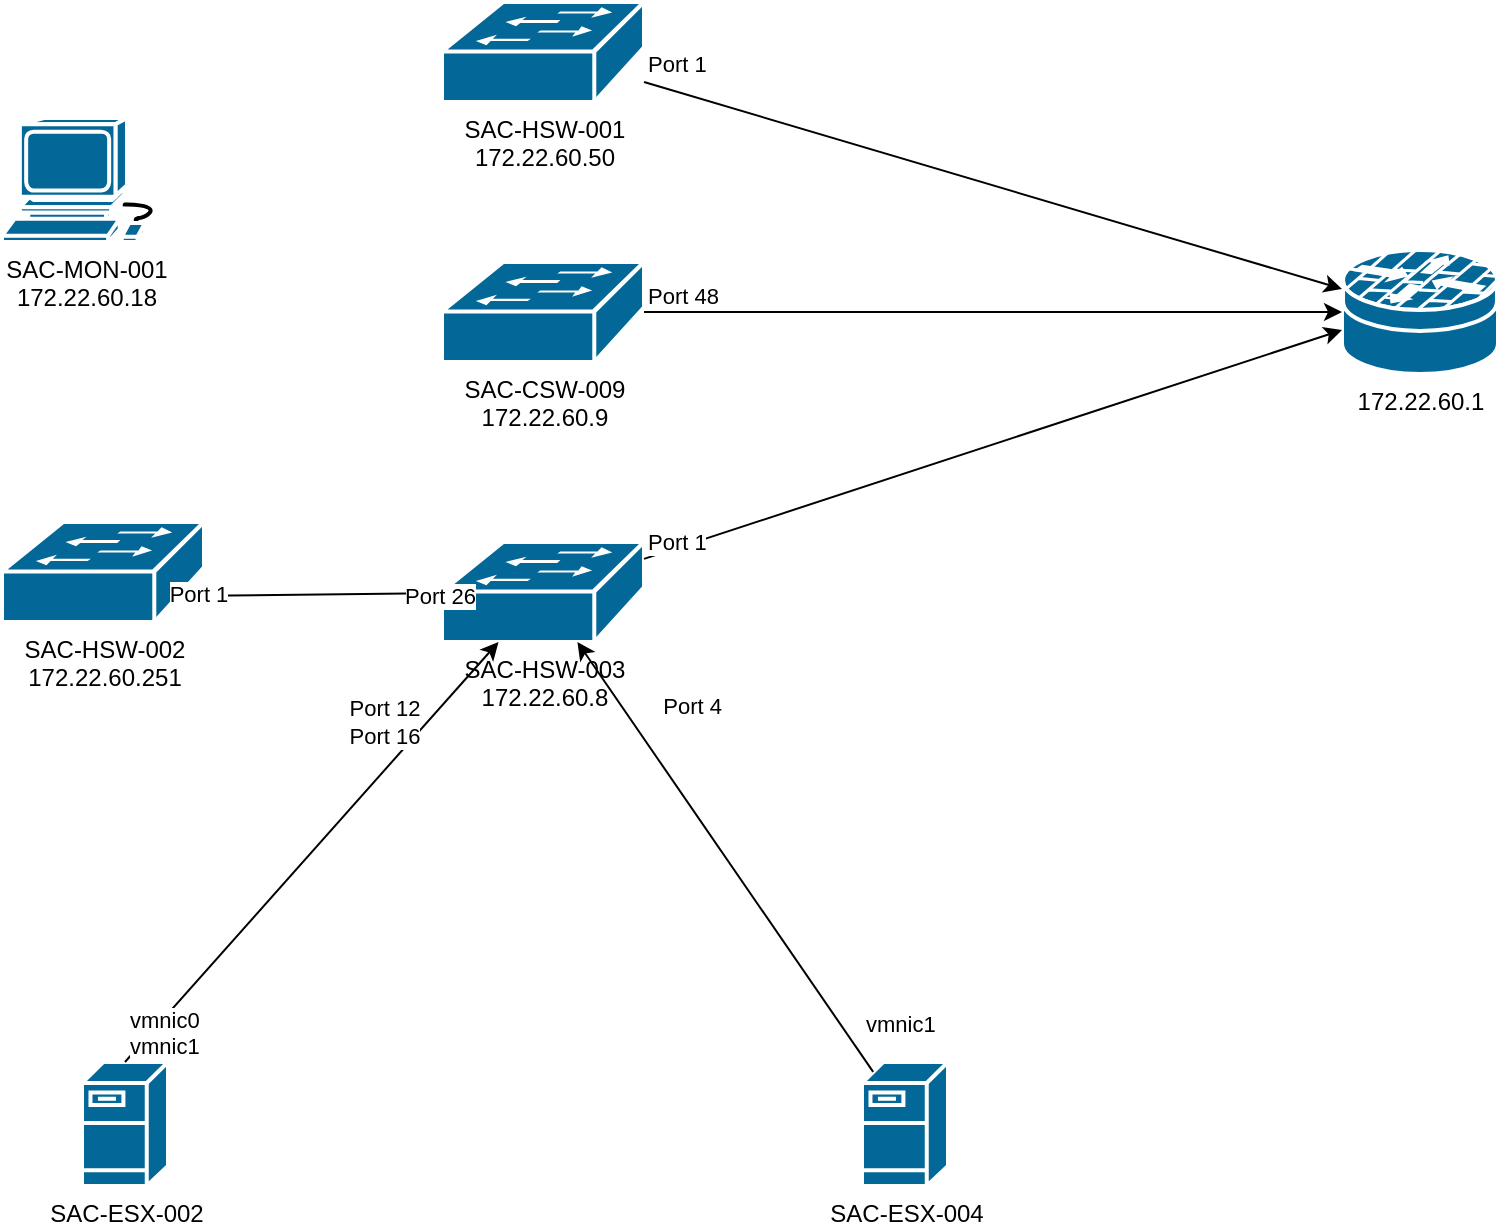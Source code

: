 <mxfile version="17.1.3" type="github">
  <diagram name="Page-1" id="c37626ed-c26b-45fb-9056-f9ebc6bb27b6">
    <mxGraphModel dx="1313" dy="793" grid="1" gridSize="10" guides="1" tooltips="1" connect="1" arrows="1" fold="1" page="1" pageScale="1" pageWidth="1100" pageHeight="850" background="none" math="0" shadow="0">
      <root>
        <mxCell id="0" />
        <mxCell id="1" parent="0" />
        <mxCell id="LEgBM_eSh59DEeIALDFT-1" value="172.22.60.1" style="shape=mxgraph.cisco.security.router_firewall;sketch=0;html=1;pointerEvents=1;dashed=0;fillColor=#036897;strokeColor=#ffffff;strokeWidth=2;verticalLabelPosition=bottom;verticalAlign=top;align=center;outlineConnect=0;" vertex="1" parent="1">
          <mxGeometry x="840" y="164" width="78" height="62" as="geometry" />
        </mxCell>
        <mxCell id="LEgBM_eSh59DEeIALDFT-5" value="SAC-HSW-001&lt;br&gt;172.22.60.50" style="shape=mxgraph.cisco.switches.workgroup_switch;sketch=0;html=1;pointerEvents=1;dashed=0;fillColor=#036897;strokeColor=#ffffff;strokeWidth=2;verticalLabelPosition=bottom;verticalAlign=top;align=center;outlineConnect=0;" vertex="1" parent="1">
          <mxGeometry x="390" y="40" width="101" height="50" as="geometry" />
        </mxCell>
        <mxCell id="LEgBM_eSh59DEeIALDFT-6" value="SAC-CSW-009&lt;br&gt;172.22.60.9" style="shape=mxgraph.cisco.switches.workgroup_switch;sketch=0;html=1;pointerEvents=1;dashed=0;fillColor=#036897;strokeColor=#ffffff;strokeWidth=2;verticalLabelPosition=bottom;verticalAlign=top;align=center;outlineConnect=0;" vertex="1" parent="1">
          <mxGeometry x="390" y="170" width="101" height="50" as="geometry" />
        </mxCell>
        <mxCell id="LEgBM_eSh59DEeIALDFT-7" value="SAC-HSW-003&lt;br&gt;172.22.60.8" style="shape=mxgraph.cisco.switches.workgroup_switch;sketch=0;html=1;pointerEvents=1;dashed=0;fillColor=#036897;strokeColor=#ffffff;strokeWidth=2;verticalLabelPosition=bottom;verticalAlign=top;align=center;outlineConnect=0;" vertex="1" parent="1">
          <mxGeometry x="390" y="310" width="101" height="50" as="geometry" />
        </mxCell>
        <mxCell id="LEgBM_eSh59DEeIALDFT-8" value="SAC-HSW-002&lt;br&gt;172.22.60.251" style="shape=mxgraph.cisco.switches.workgroup_switch;sketch=0;html=1;pointerEvents=1;dashed=0;fillColor=#036897;strokeColor=#ffffff;strokeWidth=2;verticalLabelPosition=bottom;verticalAlign=top;align=center;outlineConnect=0;" vertex="1" parent="1">
          <mxGeometry x="170" y="300" width="101" height="50" as="geometry" />
        </mxCell>
        <mxCell id="LEgBM_eSh59DEeIALDFT-15" value="" style="endArrow=classic;html=1;rounded=0;" edge="1" parent="1" source="LEgBM_eSh59DEeIALDFT-5" target="LEgBM_eSh59DEeIALDFT-1">
          <mxGeometry relative="1" as="geometry">
            <mxPoint x="300" y="170" as="sourcePoint" />
            <mxPoint x="490" y="170" as="targetPoint" />
          </mxGeometry>
        </mxCell>
        <mxCell id="LEgBM_eSh59DEeIALDFT-17" value="Port 1" style="edgeLabel;resizable=0;html=1;align=left;verticalAlign=bottom;" connectable="0" vertex="1" parent="LEgBM_eSh59DEeIALDFT-15">
          <mxGeometry x="-1" relative="1" as="geometry" />
        </mxCell>
        <mxCell id="LEgBM_eSh59DEeIALDFT-19" value="" style="endArrow=classic;html=1;rounded=0;entryX=0;entryY=0.645;entryDx=0;entryDy=0;entryPerimeter=0;" edge="1" parent="1" source="LEgBM_eSh59DEeIALDFT-7" target="LEgBM_eSh59DEeIALDFT-1">
          <mxGeometry relative="1" as="geometry">
            <mxPoint x="220" y="390" as="sourcePoint" />
            <mxPoint x="380" y="390" as="targetPoint" />
          </mxGeometry>
        </mxCell>
        <mxCell id="LEgBM_eSh59DEeIALDFT-21" value="Port 1" style="edgeLabel;resizable=0;html=1;align=left;verticalAlign=bottom;" connectable="0" vertex="1" parent="LEgBM_eSh59DEeIALDFT-19">
          <mxGeometry x="-1" relative="1" as="geometry" />
        </mxCell>
        <mxCell id="LEgBM_eSh59DEeIALDFT-23" value="" style="endArrow=classic;html=1;rounded=0;exitX=0.87;exitY=0.74;exitDx=0;exitDy=0;exitPerimeter=0;" edge="1" parent="1" source="LEgBM_eSh59DEeIALDFT-8" target="LEgBM_eSh59DEeIALDFT-7">
          <mxGeometry relative="1" as="geometry">
            <mxPoint x="160" y="270" as="sourcePoint" />
            <mxPoint x="200" y="360" as="targetPoint" />
          </mxGeometry>
        </mxCell>
        <mxCell id="LEgBM_eSh59DEeIALDFT-26" value="Port 26" style="edgeLabel;resizable=0;html=1;align=right;verticalAlign=bottom;" connectable="0" vertex="1" parent="LEgBM_eSh59DEeIALDFT-23">
          <mxGeometry x="1" relative="1" as="geometry">
            <mxPoint x="18" y="10" as="offset" />
          </mxGeometry>
        </mxCell>
        <mxCell id="LEgBM_eSh59DEeIALDFT-28" value="Port 1" style="edgeLabel;html=1;align=center;verticalAlign=middle;resizable=0;points=[];" vertex="1" connectable="0" parent="LEgBM_eSh59DEeIALDFT-23">
          <mxGeometry x="-0.857" y="1" relative="1" as="geometry">
            <mxPoint as="offset" />
          </mxGeometry>
        </mxCell>
        <mxCell id="LEgBM_eSh59DEeIALDFT-33" value="SAC-MON-001&lt;br&gt;172.22.60.18" style="shape=mxgraph.cisco.computers_and_peripherals.workstation;sketch=0;html=1;pointerEvents=1;dashed=0;fillColor=#036897;strokeColor=#ffffff;strokeWidth=2;verticalLabelPosition=bottom;verticalAlign=top;align=center;outlineConnect=0;" vertex="1" parent="1">
          <mxGeometry x="170" y="98" width="83" height="62" as="geometry" />
        </mxCell>
        <mxCell id="LEgBM_eSh59DEeIALDFT-34" value="" style="endArrow=classic;html=1;rounded=0;entryX=0;entryY=0.5;entryDx=0;entryDy=0;entryPerimeter=0;" edge="1" parent="1" source="LEgBM_eSh59DEeIALDFT-6" target="LEgBM_eSh59DEeIALDFT-1">
          <mxGeometry relative="1" as="geometry">
            <mxPoint x="501" y="163.691" as="sourcePoint" />
            <mxPoint x="780" y="297" as="targetPoint" />
          </mxGeometry>
        </mxCell>
        <mxCell id="LEgBM_eSh59DEeIALDFT-35" value="Port 48" style="edgeLabel;resizable=0;html=1;align=left;verticalAlign=bottom;" connectable="0" vertex="1" parent="LEgBM_eSh59DEeIALDFT-34">
          <mxGeometry x="-1" relative="1" as="geometry" />
        </mxCell>
        <mxCell id="LEgBM_eSh59DEeIALDFT-36" value="SAC-ESX-002&lt;br&gt;" style="shape=mxgraph.cisco.servers.fileserver;sketch=0;html=1;pointerEvents=1;dashed=0;fillColor=#036897;strokeColor=#ffffff;strokeWidth=2;verticalLabelPosition=bottom;verticalAlign=top;align=center;outlineConnect=0;" vertex="1" parent="1">
          <mxGeometry x="210" y="570" width="43" height="62" as="geometry" />
        </mxCell>
        <mxCell id="LEgBM_eSh59DEeIALDFT-37" value="SAC-ESX-004" style="shape=mxgraph.cisco.servers.fileserver;sketch=0;html=1;pointerEvents=1;dashed=0;fillColor=#036897;strokeColor=#ffffff;strokeWidth=2;verticalLabelPosition=bottom;verticalAlign=top;align=center;outlineConnect=0;" vertex="1" parent="1">
          <mxGeometry x="600" y="570" width="43" height="62" as="geometry" />
        </mxCell>
        <mxCell id="LEgBM_eSh59DEeIALDFT-38" value="" style="endArrow=classic;html=1;rounded=0;exitX=0.5;exitY=0;exitDx=0;exitDy=0;exitPerimeter=0;" edge="1" parent="1" source="LEgBM_eSh59DEeIALDFT-36" target="LEgBM_eSh59DEeIALDFT-7">
          <mxGeometry relative="1" as="geometry">
            <mxPoint x="150" y="620" as="sourcePoint" />
            <mxPoint x="366.922" y="390" as="targetPoint" />
          </mxGeometry>
        </mxCell>
        <mxCell id="LEgBM_eSh59DEeIALDFT-40" value="vmnic0&lt;br&gt;vmnic1" style="edgeLabel;resizable=0;html=1;align=left;verticalAlign=bottom;" connectable="0" vertex="1" parent="LEgBM_eSh59DEeIALDFT-38">
          <mxGeometry x="-1" relative="1" as="geometry" />
        </mxCell>
        <mxCell id="LEgBM_eSh59DEeIALDFT-41" value="Port 4" style="edgeLabel;resizable=0;html=1;align=right;verticalAlign=bottom;" connectable="0" vertex="1" parent="LEgBM_eSh59DEeIALDFT-38">
          <mxGeometry x="1" relative="1" as="geometry">
            <mxPoint x="112" y="40" as="offset" />
          </mxGeometry>
        </mxCell>
        <mxCell id="LEgBM_eSh59DEeIALDFT-42" value="" style="endArrow=classic;html=1;rounded=0;exitX=0.13;exitY=0.08;exitDx=0;exitDy=0;exitPerimeter=0;" edge="1" parent="1" source="LEgBM_eSh59DEeIALDFT-37" target="LEgBM_eSh59DEeIALDFT-7">
          <mxGeometry relative="1" as="geometry">
            <mxPoint x="460" y="480" as="sourcePoint" />
            <mxPoint x="520" y="400" as="targetPoint" />
          </mxGeometry>
        </mxCell>
        <mxCell id="LEgBM_eSh59DEeIALDFT-44" value="vmnic1" style="edgeLabel;resizable=0;html=1;align=left;verticalAlign=bottom;" connectable="0" vertex="1" parent="LEgBM_eSh59DEeIALDFT-42">
          <mxGeometry x="-1" relative="1" as="geometry">
            <mxPoint x="-6" y="-15" as="offset" />
          </mxGeometry>
        </mxCell>
        <mxCell id="LEgBM_eSh59DEeIALDFT-45" value="Port 12&lt;br&gt;Port 16" style="edgeLabel;html=1;align=center;verticalAlign=middle;resizable=0;points=[];" vertex="1" connectable="0" parent="LEgBM_eSh59DEeIALDFT-42">
          <mxGeometry x="0.71" y="1" relative="1" as="geometry">
            <mxPoint x="-118" y="8" as="offset" />
          </mxGeometry>
        </mxCell>
      </root>
    </mxGraphModel>
  </diagram>
</mxfile>
